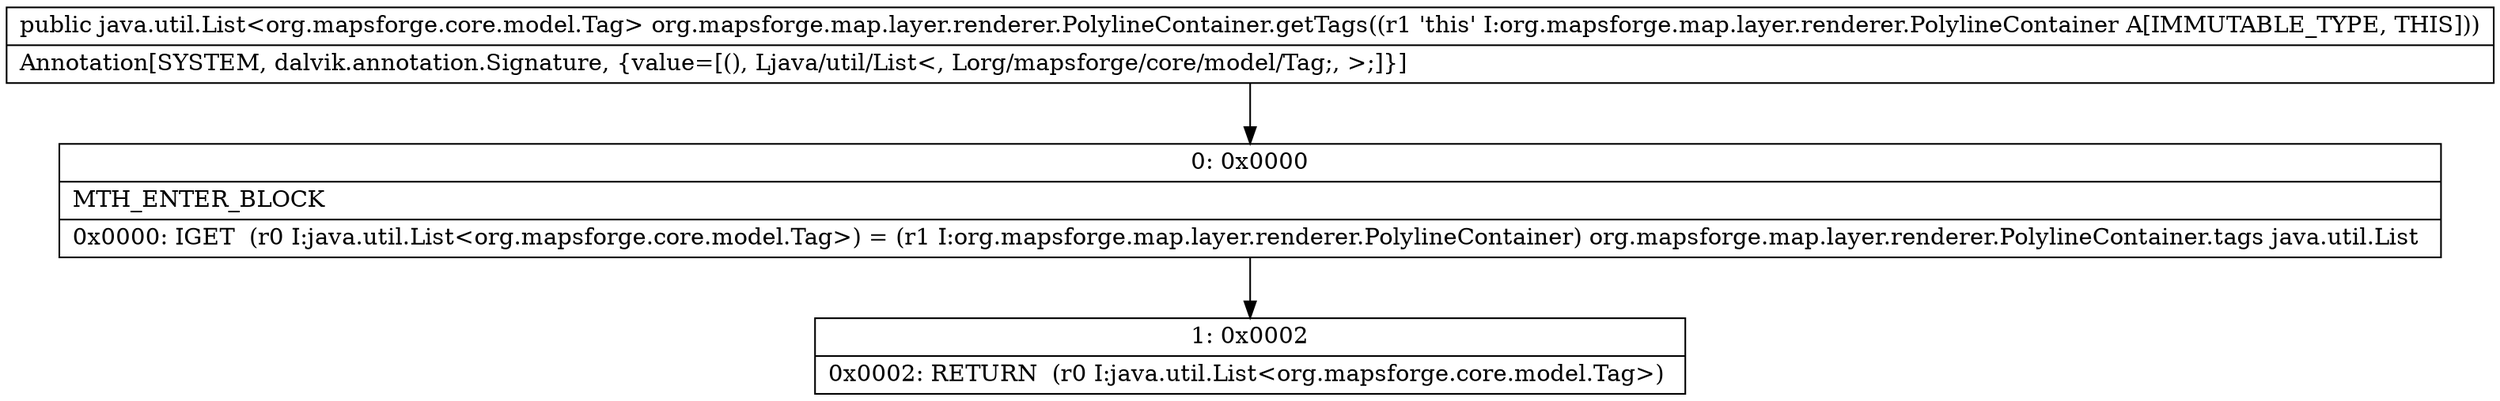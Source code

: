 digraph "CFG fororg.mapsforge.map.layer.renderer.PolylineContainer.getTags()Ljava\/util\/List;" {
Node_0 [shape=record,label="{0\:\ 0x0000|MTH_ENTER_BLOCK\l|0x0000: IGET  (r0 I:java.util.List\<org.mapsforge.core.model.Tag\>) = (r1 I:org.mapsforge.map.layer.renderer.PolylineContainer) org.mapsforge.map.layer.renderer.PolylineContainer.tags java.util.List \l}"];
Node_1 [shape=record,label="{1\:\ 0x0002|0x0002: RETURN  (r0 I:java.util.List\<org.mapsforge.core.model.Tag\>) \l}"];
MethodNode[shape=record,label="{public java.util.List\<org.mapsforge.core.model.Tag\> org.mapsforge.map.layer.renderer.PolylineContainer.getTags((r1 'this' I:org.mapsforge.map.layer.renderer.PolylineContainer A[IMMUTABLE_TYPE, THIS]))  | Annotation[SYSTEM, dalvik.annotation.Signature, \{value=[(), Ljava\/util\/List\<, Lorg\/mapsforge\/core\/model\/Tag;, \>;]\}]\l}"];
MethodNode -> Node_0;
Node_0 -> Node_1;
}

